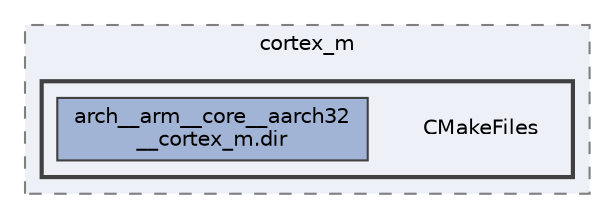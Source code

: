digraph "build/zephyr/arch/arch/arm/core/aarch32/cortex_m/CMakeFiles"
{
 // LATEX_PDF_SIZE
  bgcolor="transparent";
  edge [fontname=Helvetica,fontsize=10,labelfontname=Helvetica,labelfontsize=10];
  node [fontname=Helvetica,fontsize=10,shape=box,height=0.2,width=0.4];
  compound=true
  subgraph clusterdir_0df095e8080ed45fe4505284d563152e {
    graph [ bgcolor="#edf0f7", pencolor="grey50", label="cortex_m", fontname=Helvetica,fontsize=10 style="filled,dashed", URL="dir_0df095e8080ed45fe4505284d563152e.html",tooltip=""]
  subgraph clusterdir_262731cdd44068cf4a5d8c70c582f511 {
    graph [ bgcolor="#edf0f7", pencolor="grey25", label="", fontname=Helvetica,fontsize=10 style="filled,bold", URL="dir_262731cdd44068cf4a5d8c70c582f511.html",tooltip=""]
    dir_262731cdd44068cf4a5d8c70c582f511 [shape=plaintext, label="CMakeFiles"];
  dir_50fe4eddcd82f2a7085069590fbcab52 [label="arch__arm__core__aarch32\l__cortex_m.dir", fillcolor="#a2b4d6", color="grey25", style="filled", URL="dir_50fe4eddcd82f2a7085069590fbcab52.html",tooltip=""];
  }
  }
}
